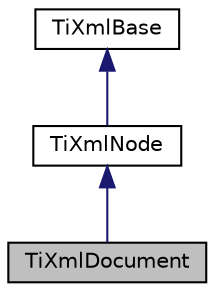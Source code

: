 digraph "TiXmlDocument"
{
  edge [fontname="Helvetica",fontsize="10",labelfontname="Helvetica",labelfontsize="10"];
  node [fontname="Helvetica",fontsize="10",shape=record];
  Node1 [label="TiXmlDocument",height=0.2,width=0.4,color="black", fillcolor="grey75", style="filled", fontcolor="black"];
  Node2 -> Node1 [dir="back",color="midnightblue",fontsize="10",style="solid",fontname="Helvetica"];
  Node2 [label="TiXmlNode",height=0.2,width=0.4,color="black", fillcolor="white", style="filled",URL="$class_ti_xml_node.html",tooltip="Part of the tinyxml library. "];
  Node3 -> Node2 [dir="back",color="midnightblue",fontsize="10",style="solid",fontname="Helvetica"];
  Node3 [label="TiXmlBase",height=0.2,width=0.4,color="black", fillcolor="white", style="filled",URL="$class_ti_xml_base.html",tooltip="Part of the tinyxml library. "];
}

